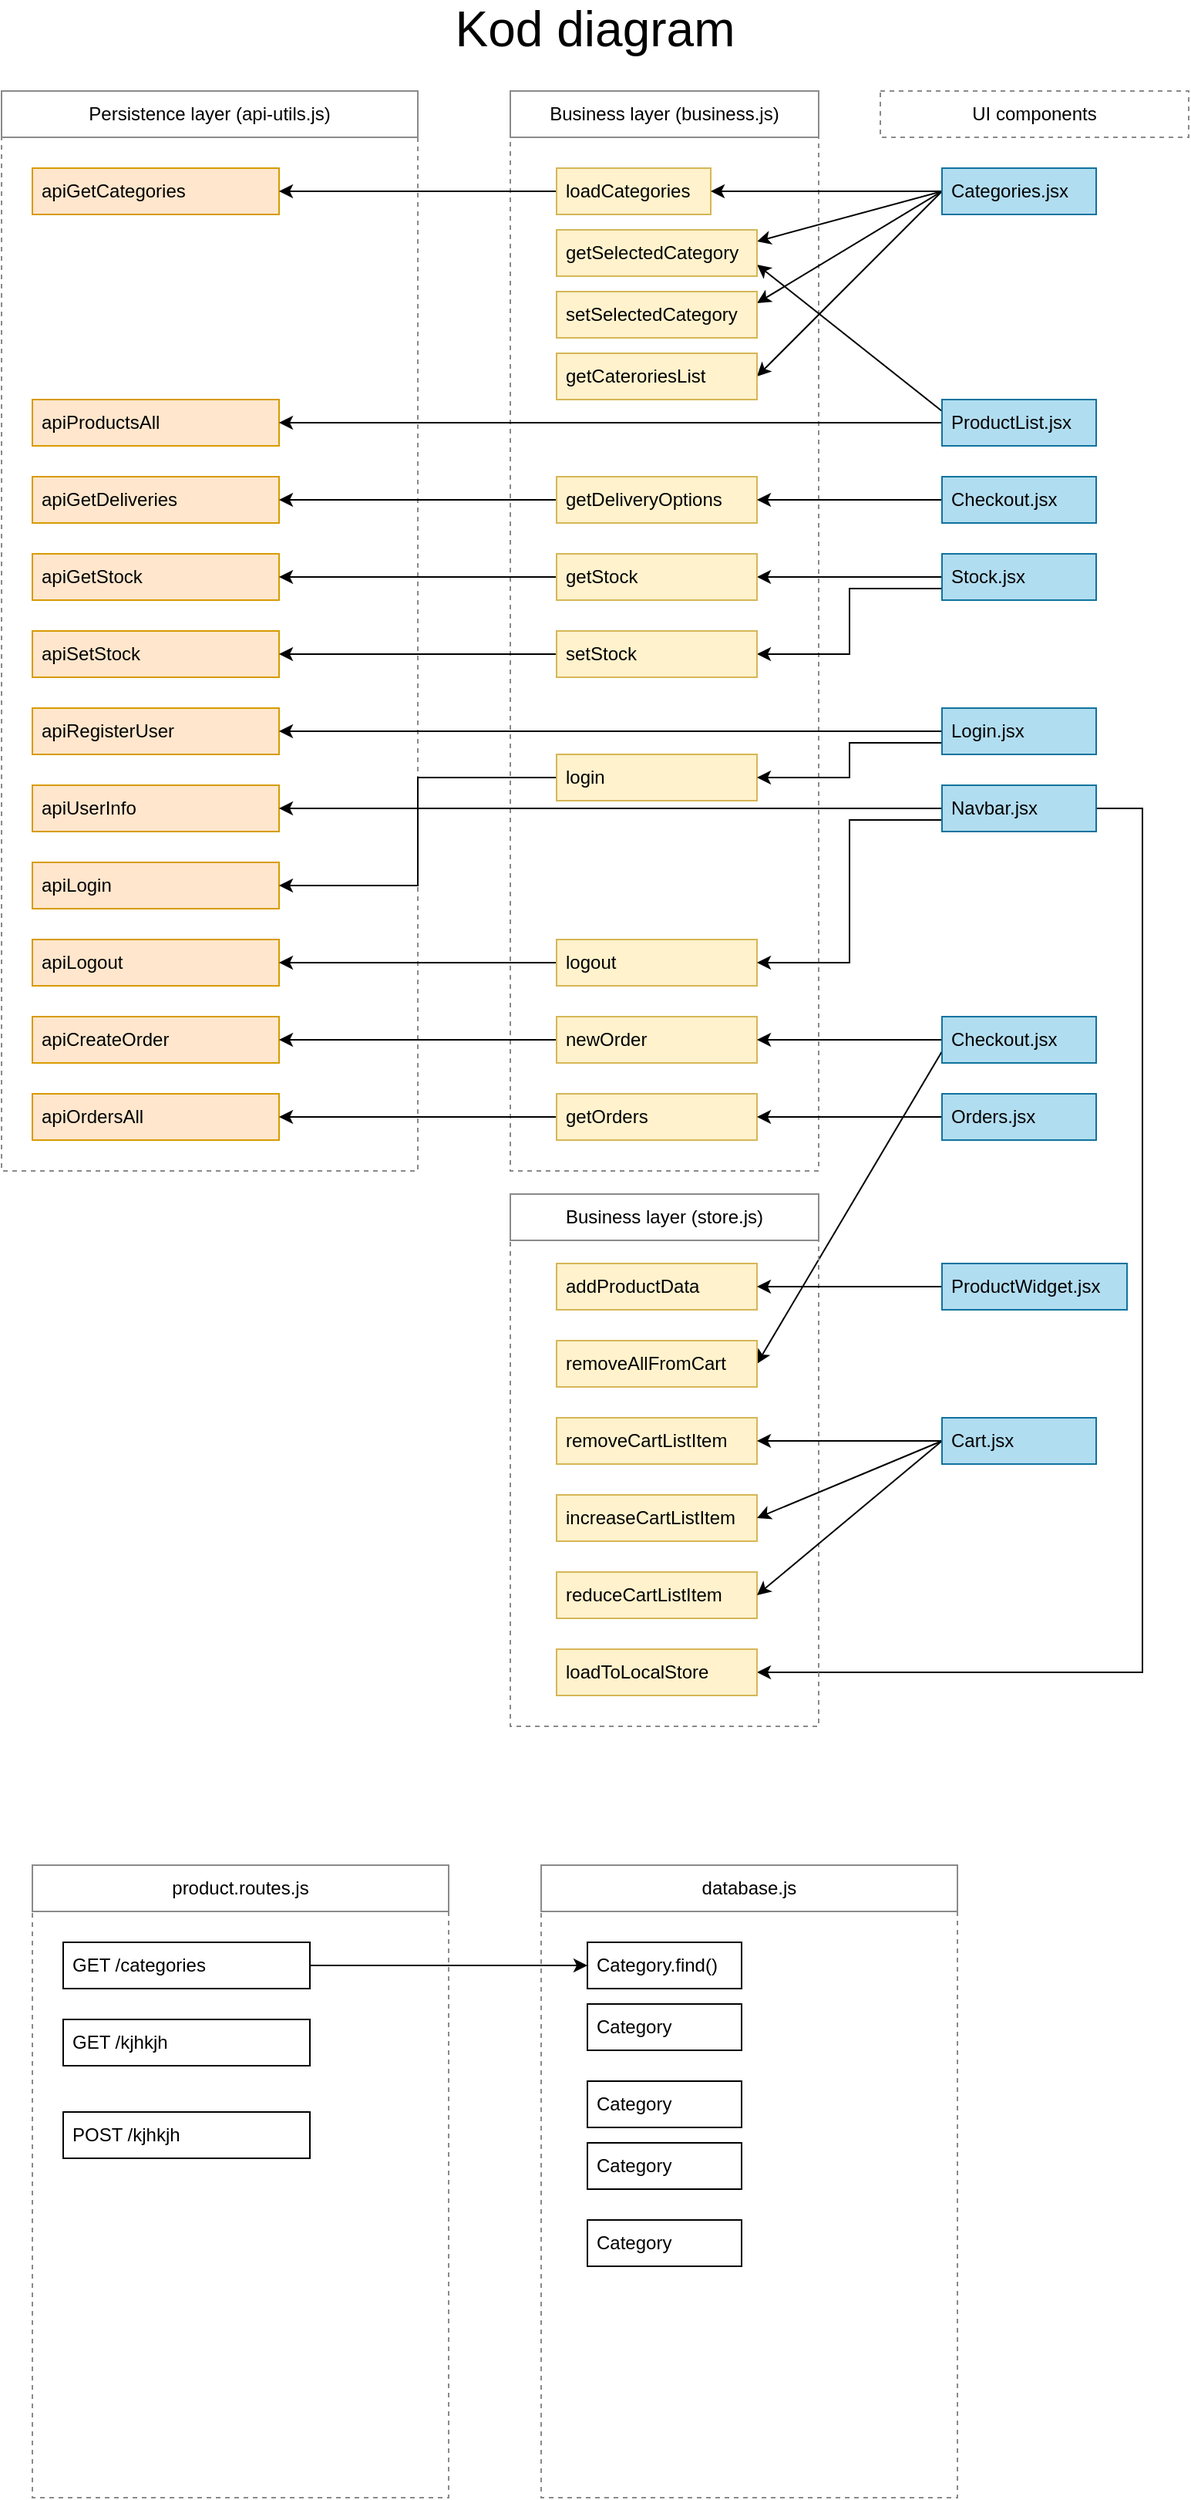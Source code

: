 <mxfile version="14.5.4" type="github">
  <diagram id="MoM5Yc-WdXtT5yfQl9O-" name="Page-1">
    <mxGraphModel dx="1447" dy="1284" grid="1" gridSize="10" guides="1" tooltips="1" connect="1" arrows="1" fold="1" page="1" pageScale="1" pageWidth="827" pageHeight="1169" math="0" shadow="0">
      <root>
        <mxCell id="0" />
        <mxCell id="1" parent="0" />
        <mxCell id="j5chtlUEMOQMWZcri_9O-9" value="&lt;span style=&quot;color: rgba(0 , 0 , 0 , 0) ; font-family: monospace ; font-size: 0px&quot;&gt;%3CmxGraphModel%3E%3Croot%3E%3CmxCell%20id%3D%220%22%2F%3E%3CmxCell%20id%3D%221%22%20parent%3D%220%22%2F%3E%3CmxCell%20id%3D%222%22%20value%3D%22getDeliveryOptions%22%20style%3D%22rounded%3D0%3BwhiteSpace%3Dwrap%3Bhtml%3D1%3Balign%3Dleft%3BspacingLeft%3D4%3BspacingRight%3D4%3BfillColor%3D%23fff2cc%3BstrokeColor%3D%23d6b656%3B%22%20vertex%3D%221%22%20parent%3D%221%22%3E%3CmxGeometry%20x%3D%22380%22%20y%3D%22220%22%20width%3D%22130%22%20height%3D%2230%22%20as%3D%22geometry%22%2F%3E%3C%2FmxCell%3E%3C%2Froot%3E%3C%2FmxGraphModel%3E&lt;/span&gt;" style="rounded=0;whiteSpace=wrap;html=1;dashed=1;strokeColor=#8A8A8A;fillColor=none;align=left;" vertex="1" parent="1">
          <mxGeometry x="350" y="90" width="200" height="700" as="geometry" />
        </mxCell>
        <mxCell id="j5chtlUEMOQMWZcri_9O-7" value="" style="rounded=0;whiteSpace=wrap;html=1;dashed=1;strokeColor=#8A8A8A;fillColor=none;align=left;" vertex="1" parent="1">
          <mxGeometry x="20" y="90" width="270" height="700" as="geometry" />
        </mxCell>
        <mxCell id="j5chtlUEMOQMWZcri_9O-2" value="apiGetCategories" style="rounded=0;whiteSpace=wrap;html=1;align=left;spacingLeft=4;spacingRight=4;fillColor=#ffe6cc;strokeColor=#d79b00;" vertex="1" parent="1">
          <mxGeometry x="40" y="140" width="160" height="30" as="geometry" />
        </mxCell>
        <mxCell id="j5chtlUEMOQMWZcri_9O-3" value="&lt;font style=&quot;font-size: 32px&quot;&gt;Kod diagram&lt;/font&gt;" style="text;html=1;strokeColor=none;fillColor=none;align=center;verticalAlign=middle;whiteSpace=wrap;rounded=0;" vertex="1" parent="1">
          <mxGeometry x="200" y="40" width="410" height="20" as="geometry" />
        </mxCell>
        <mxCell id="j5chtlUEMOQMWZcri_9O-4" value="apiGetDeliveries" style="rounded=0;whiteSpace=wrap;html=1;align=left;spacingLeft=4;spacingRight=4;fillColor=#ffe6cc;strokeColor=#d79b00;" vertex="1" parent="1">
          <mxGeometry x="40" y="340" width="160" height="30" as="geometry" />
        </mxCell>
        <mxCell id="j5chtlUEMOQMWZcri_9O-8" value="Persistence layer (api-utils.js)" style="rounded=0;whiteSpace=wrap;html=1;strokeColor=#8A8A8A;fillColor=none;align=center;" vertex="1" parent="1">
          <mxGeometry x="20" y="90" width="270" height="30" as="geometry" />
        </mxCell>
        <mxCell id="j5chtlUEMOQMWZcri_9O-10" value="Business layer (business.js)" style="rounded=0;whiteSpace=wrap;html=1;strokeColor=#8A8A8A;fillColor=none;align=center;" vertex="1" parent="1">
          <mxGeometry x="350" y="90" width="200" height="30" as="geometry" />
        </mxCell>
        <mxCell id="j5chtlUEMOQMWZcri_9O-36" style="edgeStyle=orthogonalEdgeStyle;rounded=0;orthogonalLoop=1;jettySize=auto;html=1;entryX=1;entryY=0.5;entryDx=0;entryDy=0;" edge="1" parent="1" source="j5chtlUEMOQMWZcri_9O-11" target="j5chtlUEMOQMWZcri_9O-2">
          <mxGeometry relative="1" as="geometry" />
        </mxCell>
        <mxCell id="j5chtlUEMOQMWZcri_9O-11" value="loadCategories" style="rounded=0;whiteSpace=wrap;html=1;align=left;spacingLeft=4;spacingRight=4;fillColor=#fff2cc;strokeColor=#d6b656;" vertex="1" parent="1">
          <mxGeometry x="380" y="140" width="100" height="30" as="geometry" />
        </mxCell>
        <mxCell id="j5chtlUEMOQMWZcri_9O-17" value="" style="rounded=0;whiteSpace=wrap;html=1;dashed=1;strokeColor=#8A8A8A;fillColor=none;align=left;" vertex="1" parent="1">
          <mxGeometry x="40" y="1240" width="270" height="410" as="geometry" />
        </mxCell>
        <mxCell id="j5chtlUEMOQMWZcri_9O-18" value="GET /categories" style="rounded=0;whiteSpace=wrap;html=1;align=left;spacingLeft=4;spacingRight=4;" vertex="1" parent="1">
          <mxGeometry x="60" y="1290" width="160" height="30" as="geometry" />
        </mxCell>
        <mxCell id="j5chtlUEMOQMWZcri_9O-19" value="GET /kjhkjh" style="rounded=0;whiteSpace=wrap;html=1;align=left;spacingLeft=4;spacingRight=4;" vertex="1" parent="1">
          <mxGeometry x="60" y="1340" width="160" height="30" as="geometry" />
        </mxCell>
        <mxCell id="j5chtlUEMOQMWZcri_9O-20" value="POST /kjhkjh" style="rounded=0;whiteSpace=wrap;html=1;align=left;spacingLeft=4;spacingRight=4;" vertex="1" parent="1">
          <mxGeometry x="60" y="1400" width="160" height="30" as="geometry" />
        </mxCell>
        <mxCell id="j5chtlUEMOQMWZcri_9O-21" value="product.routes.js" style="rounded=0;whiteSpace=wrap;html=1;strokeColor=#8A8A8A;fillColor=none;align=center;" vertex="1" parent="1">
          <mxGeometry x="40" y="1240" width="270" height="30" as="geometry" />
        </mxCell>
        <mxCell id="j5chtlUEMOQMWZcri_9O-22" value="" style="rounded=0;whiteSpace=wrap;html=1;dashed=1;strokeColor=#8A8A8A;fillColor=none;align=left;" vertex="1" parent="1">
          <mxGeometry x="370" y="1240" width="270" height="410" as="geometry" />
        </mxCell>
        <mxCell id="j5chtlUEMOQMWZcri_9O-23" value="database.js" style="rounded=0;whiteSpace=wrap;html=1;strokeColor=#8A8A8A;fillColor=none;align=center;" vertex="1" parent="1">
          <mxGeometry x="370" y="1240" width="270" height="30" as="geometry" />
        </mxCell>
        <mxCell id="j5chtlUEMOQMWZcri_9O-24" value="Category.find()" style="rounded=0;whiteSpace=wrap;html=1;align=left;spacingLeft=4;spacingRight=4;" vertex="1" parent="1">
          <mxGeometry x="400" y="1290" width="100" height="30" as="geometry" />
        </mxCell>
        <mxCell id="j5chtlUEMOQMWZcri_9O-25" value="Category" style="rounded=0;whiteSpace=wrap;html=1;align=left;spacingLeft=4;spacingRight=4;" vertex="1" parent="1">
          <mxGeometry x="400" y="1330" width="100" height="30" as="geometry" />
        </mxCell>
        <mxCell id="j5chtlUEMOQMWZcri_9O-26" value="Category" style="rounded=0;whiteSpace=wrap;html=1;align=left;spacingLeft=4;spacingRight=4;" vertex="1" parent="1">
          <mxGeometry x="400" y="1380" width="100" height="30" as="geometry" />
        </mxCell>
        <mxCell id="j5chtlUEMOQMWZcri_9O-27" value="Category" style="rounded=0;whiteSpace=wrap;html=1;align=left;spacingLeft=4;spacingRight=4;" vertex="1" parent="1">
          <mxGeometry x="400" y="1420" width="100" height="30" as="geometry" />
        </mxCell>
        <mxCell id="j5chtlUEMOQMWZcri_9O-28" value="Category" style="rounded=0;whiteSpace=wrap;html=1;align=left;spacingLeft=4;spacingRight=4;" vertex="1" parent="1">
          <mxGeometry x="400" y="1470" width="100" height="30" as="geometry" />
        </mxCell>
        <mxCell id="j5chtlUEMOQMWZcri_9O-29" value="" style="endArrow=classic;html=1;exitX=1;exitY=0.5;exitDx=0;exitDy=0;entryX=0;entryY=0.5;entryDx=0;entryDy=0;" edge="1" parent="1" source="j5chtlUEMOQMWZcri_9O-18" target="j5chtlUEMOQMWZcri_9O-24">
          <mxGeometry width="50" height="50" relative="1" as="geometry">
            <mxPoint x="320" y="1420" as="sourcePoint" />
            <mxPoint x="370" y="1370" as="targetPoint" />
          </mxGeometry>
        </mxCell>
        <mxCell id="j5chtlUEMOQMWZcri_9O-35" style="rounded=0;orthogonalLoop=1;jettySize=auto;html=1;exitX=0;exitY=0.5;exitDx=0;exitDy=0;" edge="1" parent="1" source="j5chtlUEMOQMWZcri_9O-31" target="j5chtlUEMOQMWZcri_9O-11">
          <mxGeometry relative="1" as="geometry" />
        </mxCell>
        <mxCell id="j5chtlUEMOQMWZcri_9O-96" style="rounded=0;orthogonalLoop=1;jettySize=auto;html=1;exitX=0;exitY=0.5;exitDx=0;exitDy=0;entryX=1;entryY=0.25;entryDx=0;entryDy=0;" edge="1" parent="1" source="j5chtlUEMOQMWZcri_9O-31" target="j5chtlUEMOQMWZcri_9O-94">
          <mxGeometry relative="1" as="geometry" />
        </mxCell>
        <mxCell id="j5chtlUEMOQMWZcri_9O-98" style="rounded=0;orthogonalLoop=1;jettySize=auto;html=1;exitX=0;exitY=0.5;exitDx=0;exitDy=0;entryX=1;entryY=0.25;entryDx=0;entryDy=0;" edge="1" parent="1" source="j5chtlUEMOQMWZcri_9O-31" target="j5chtlUEMOQMWZcri_9O-95">
          <mxGeometry relative="1" as="geometry" />
        </mxCell>
        <mxCell id="j5chtlUEMOQMWZcri_9O-100" style="edgeStyle=none;rounded=0;orthogonalLoop=1;jettySize=auto;html=1;exitX=0;exitY=0.5;exitDx=0;exitDy=0;entryX=1;entryY=0.5;entryDx=0;entryDy=0;" edge="1" parent="1" source="j5chtlUEMOQMWZcri_9O-31" target="j5chtlUEMOQMWZcri_9O-99">
          <mxGeometry relative="1" as="geometry" />
        </mxCell>
        <mxCell id="j5chtlUEMOQMWZcri_9O-31" value="Categories.jsx" style="rounded=0;whiteSpace=wrap;html=1;align=left;spacingLeft=4;spacingRight=4;fillColor=#b1ddf0;strokeColor=#10739e;" vertex="1" parent="1">
          <mxGeometry x="630" y="140" width="100" height="30" as="geometry" />
        </mxCell>
        <mxCell id="j5chtlUEMOQMWZcri_9O-33" value="UI components" style="rounded=0;whiteSpace=wrap;html=1;strokeColor=#8A8A8A;fillColor=none;align=center;dashed=1;" vertex="1" parent="1">
          <mxGeometry x="590" y="90" width="200" height="30" as="geometry" />
        </mxCell>
        <mxCell id="j5chtlUEMOQMWZcri_9O-38" style="edgeStyle=orthogonalEdgeStyle;rounded=0;orthogonalLoop=1;jettySize=auto;html=1;" edge="1" parent="1" source="j5chtlUEMOQMWZcri_9O-37" target="j5chtlUEMOQMWZcri_9O-4">
          <mxGeometry relative="1" as="geometry" />
        </mxCell>
        <mxCell id="j5chtlUEMOQMWZcri_9O-37" value="getDeliveryOptions" style="rounded=0;whiteSpace=wrap;html=1;align=left;spacingLeft=4;spacingRight=4;fillColor=#fff2cc;strokeColor=#d6b656;" vertex="1" parent="1">
          <mxGeometry x="380" y="340" width="130" height="30" as="geometry" />
        </mxCell>
        <mxCell id="j5chtlUEMOQMWZcri_9O-40" style="edgeStyle=orthogonalEdgeStyle;rounded=0;orthogonalLoop=1;jettySize=auto;html=1;" edge="1" parent="1" source="j5chtlUEMOQMWZcri_9O-39" target="j5chtlUEMOQMWZcri_9O-37">
          <mxGeometry relative="1" as="geometry" />
        </mxCell>
        <mxCell id="j5chtlUEMOQMWZcri_9O-39" value="Checkout.jsx" style="rounded=0;whiteSpace=wrap;html=1;align=left;spacingLeft=4;spacingRight=4;fillColor=#b1ddf0;strokeColor=#10739e;" vertex="1" parent="1">
          <mxGeometry x="630" y="340" width="100" height="30" as="geometry" />
        </mxCell>
        <mxCell id="j5chtlUEMOQMWZcri_9O-42" value="apiProductsAll" style="rounded=0;whiteSpace=wrap;html=1;align=left;spacingLeft=4;spacingRight=4;fillColor=#ffe6cc;strokeColor=#d79b00;" vertex="1" parent="1">
          <mxGeometry x="40" y="290" width="160" height="30" as="geometry" />
        </mxCell>
        <mxCell id="j5chtlUEMOQMWZcri_9O-51" style="edgeStyle=orthogonalEdgeStyle;rounded=0;orthogonalLoop=1;jettySize=auto;html=1;exitX=0;exitY=0.5;exitDx=0;exitDy=0;entryX=1;entryY=0.5;entryDx=0;entryDy=0;" edge="1" parent="1" source="j5chtlUEMOQMWZcri_9O-43" target="j5chtlUEMOQMWZcri_9O-42">
          <mxGeometry relative="1" as="geometry" />
        </mxCell>
        <mxCell id="j5chtlUEMOQMWZcri_9O-97" style="rounded=0;orthogonalLoop=1;jettySize=auto;html=1;entryX=1;entryY=0.75;entryDx=0;entryDy=0;exitX=0;exitY=0.25;exitDx=0;exitDy=0;" edge="1" parent="1" source="j5chtlUEMOQMWZcri_9O-43" target="j5chtlUEMOQMWZcri_9O-94">
          <mxGeometry relative="1" as="geometry">
            <mxPoint x="640" y="320" as="targetPoint" />
          </mxGeometry>
        </mxCell>
        <mxCell id="j5chtlUEMOQMWZcri_9O-43" value="ProductList.jsx" style="rounded=0;whiteSpace=wrap;html=1;align=left;spacingLeft=4;spacingRight=4;fillColor=#b1ddf0;strokeColor=#10739e;" vertex="1" parent="1">
          <mxGeometry x="630" y="290" width="100" height="30" as="geometry" />
        </mxCell>
        <mxCell id="j5chtlUEMOQMWZcri_9O-48" value="apiGetStock" style="rounded=0;whiteSpace=wrap;html=1;align=left;spacingLeft=4;spacingRight=4;fillColor=#ffe6cc;strokeColor=#d79b00;" vertex="1" parent="1">
          <mxGeometry x="40" y="390" width="160" height="30" as="geometry" />
        </mxCell>
        <mxCell id="j5chtlUEMOQMWZcri_9O-52" style="edgeStyle=orthogonalEdgeStyle;rounded=0;orthogonalLoop=1;jettySize=auto;html=1;exitX=0;exitY=0.5;exitDx=0;exitDy=0;entryX=1;entryY=0.5;entryDx=0;entryDy=0;" edge="1" parent="1" source="j5chtlUEMOQMWZcri_9O-49" target="j5chtlUEMOQMWZcri_9O-50">
          <mxGeometry relative="1" as="geometry" />
        </mxCell>
        <mxCell id="j5chtlUEMOQMWZcri_9O-88" style="edgeStyle=orthogonalEdgeStyle;rounded=0;orthogonalLoop=1;jettySize=auto;html=1;exitX=0;exitY=0.75;exitDx=0;exitDy=0;entryX=1;entryY=0.5;entryDx=0;entryDy=0;" edge="1" parent="1" source="j5chtlUEMOQMWZcri_9O-49" target="j5chtlUEMOQMWZcri_9O-62">
          <mxGeometry relative="1" as="geometry" />
        </mxCell>
        <mxCell id="j5chtlUEMOQMWZcri_9O-49" value="Stock.jsx" style="rounded=0;whiteSpace=wrap;html=1;align=left;spacingLeft=4;spacingRight=4;fillColor=#b1ddf0;strokeColor=#10739e;" vertex="1" parent="1">
          <mxGeometry x="630" y="390" width="100" height="30" as="geometry" />
        </mxCell>
        <mxCell id="j5chtlUEMOQMWZcri_9O-53" style="edgeStyle=orthogonalEdgeStyle;rounded=0;orthogonalLoop=1;jettySize=auto;html=1;exitX=0;exitY=0.5;exitDx=0;exitDy=0;entryX=1;entryY=0.5;entryDx=0;entryDy=0;" edge="1" parent="1" source="j5chtlUEMOQMWZcri_9O-50" target="j5chtlUEMOQMWZcri_9O-48">
          <mxGeometry relative="1" as="geometry" />
        </mxCell>
        <mxCell id="j5chtlUEMOQMWZcri_9O-50" value="getStock" style="rounded=0;whiteSpace=wrap;html=1;align=left;spacingLeft=4;spacingRight=4;fillColor=#fff2cc;strokeColor=#d6b656;" vertex="1" parent="1">
          <mxGeometry x="380" y="390" width="130" height="30" as="geometry" />
        </mxCell>
        <mxCell id="j5chtlUEMOQMWZcri_9O-55" value="apiSetStock" style="rounded=0;whiteSpace=wrap;html=1;align=left;spacingLeft=4;spacingRight=4;fillColor=#ffe6cc;strokeColor=#d79b00;" vertex="1" parent="1">
          <mxGeometry x="40" y="440" width="160" height="30" as="geometry" />
        </mxCell>
        <mxCell id="j5chtlUEMOQMWZcri_9O-56" value="apiRegisterUser" style="rounded=0;whiteSpace=wrap;html=1;align=left;spacingLeft=4;spacingRight=4;fillColor=#ffe6cc;strokeColor=#d79b00;" vertex="1" parent="1">
          <mxGeometry x="40" y="490" width="160" height="30" as="geometry" />
        </mxCell>
        <mxCell id="j5chtlUEMOQMWZcri_9O-57" value="apiUserInfo" style="rounded=0;whiteSpace=wrap;html=1;align=left;spacingLeft=4;spacingRight=4;fillColor=#ffe6cc;strokeColor=#d79b00;" vertex="1" parent="1">
          <mxGeometry x="40" y="540" width="160" height="30" as="geometry" />
        </mxCell>
        <mxCell id="j5chtlUEMOQMWZcri_9O-58" value="apiLogin" style="rounded=0;whiteSpace=wrap;html=1;align=left;spacingLeft=4;spacingRight=4;fillColor=#ffe6cc;strokeColor=#d79b00;" vertex="1" parent="1">
          <mxGeometry x="40" y="590" width="160" height="30" as="geometry" />
        </mxCell>
        <mxCell id="j5chtlUEMOQMWZcri_9O-59" value="apiLogout" style="rounded=0;whiteSpace=wrap;html=1;align=left;spacingLeft=4;spacingRight=4;fillColor=#ffe6cc;strokeColor=#d79b00;" vertex="1" parent="1">
          <mxGeometry x="40" y="640" width="160" height="30" as="geometry" />
        </mxCell>
        <mxCell id="j5chtlUEMOQMWZcri_9O-60" value="apiCreateOrder" style="rounded=0;whiteSpace=wrap;html=1;align=left;spacingLeft=4;spacingRight=4;fillColor=#ffe6cc;strokeColor=#d79b00;" vertex="1" parent="1">
          <mxGeometry x="40" y="690" width="160" height="30" as="geometry" />
        </mxCell>
        <mxCell id="j5chtlUEMOQMWZcri_9O-61" value="apiOrdersAll" style="rounded=0;whiteSpace=wrap;html=1;align=left;spacingLeft=4;spacingRight=4;fillColor=#ffe6cc;strokeColor=#d79b00;" vertex="1" parent="1">
          <mxGeometry x="40" y="740" width="160" height="30" as="geometry" />
        </mxCell>
        <mxCell id="j5chtlUEMOQMWZcri_9O-87" style="edgeStyle=orthogonalEdgeStyle;rounded=0;orthogonalLoop=1;jettySize=auto;html=1;" edge="1" parent="1" source="j5chtlUEMOQMWZcri_9O-62" target="j5chtlUEMOQMWZcri_9O-55">
          <mxGeometry relative="1" as="geometry" />
        </mxCell>
        <mxCell id="j5chtlUEMOQMWZcri_9O-62" value="setStock" style="rounded=0;whiteSpace=wrap;html=1;align=left;spacingLeft=4;spacingRight=4;fillColor=#fff2cc;strokeColor=#d6b656;" vertex="1" parent="1">
          <mxGeometry x="380" y="440" width="130" height="30" as="geometry" />
        </mxCell>
        <mxCell id="j5chtlUEMOQMWZcri_9O-82" style="edgeStyle=orthogonalEdgeStyle;rounded=0;orthogonalLoop=1;jettySize=auto;html=1;entryX=1;entryY=0.5;entryDx=0;entryDy=0;" edge="1" parent="1" source="j5chtlUEMOQMWZcri_9O-68" target="j5chtlUEMOQMWZcri_9O-58">
          <mxGeometry relative="1" as="geometry" />
        </mxCell>
        <mxCell id="j5chtlUEMOQMWZcri_9O-68" value="login" style="rounded=0;whiteSpace=wrap;html=1;align=left;spacingLeft=4;spacingRight=4;fillColor=#fff2cc;strokeColor=#d6b656;" vertex="1" parent="1">
          <mxGeometry x="380" y="520" width="130" height="30" as="geometry" />
        </mxCell>
        <mxCell id="j5chtlUEMOQMWZcri_9O-84" style="edgeStyle=orthogonalEdgeStyle;rounded=0;orthogonalLoop=1;jettySize=auto;html=1;entryX=1;entryY=0.5;entryDx=0;entryDy=0;" edge="1" parent="1" source="j5chtlUEMOQMWZcri_9O-69" target="j5chtlUEMOQMWZcri_9O-59">
          <mxGeometry relative="1" as="geometry" />
        </mxCell>
        <mxCell id="j5chtlUEMOQMWZcri_9O-69" value="logout" style="rounded=0;whiteSpace=wrap;html=1;align=left;spacingLeft=4;spacingRight=4;fillColor=#fff2cc;strokeColor=#d6b656;" vertex="1" parent="1">
          <mxGeometry x="380" y="640" width="130" height="30" as="geometry" />
        </mxCell>
        <mxCell id="j5chtlUEMOQMWZcri_9O-85" style="edgeStyle=orthogonalEdgeStyle;rounded=0;orthogonalLoop=1;jettySize=auto;html=1;entryX=1;entryY=0.5;entryDx=0;entryDy=0;" edge="1" parent="1" source="j5chtlUEMOQMWZcri_9O-70" target="j5chtlUEMOQMWZcri_9O-60">
          <mxGeometry relative="1" as="geometry" />
        </mxCell>
        <mxCell id="j5chtlUEMOQMWZcri_9O-70" value="newOrder" style="rounded=0;whiteSpace=wrap;html=1;align=left;spacingLeft=4;spacingRight=4;fillColor=#fff2cc;strokeColor=#d6b656;" vertex="1" parent="1">
          <mxGeometry x="380" y="690" width="130" height="30" as="geometry" />
        </mxCell>
        <mxCell id="j5chtlUEMOQMWZcri_9O-86" style="edgeStyle=orthogonalEdgeStyle;rounded=0;orthogonalLoop=1;jettySize=auto;html=1;entryX=1;entryY=0.5;entryDx=0;entryDy=0;" edge="1" parent="1" source="j5chtlUEMOQMWZcri_9O-71" target="j5chtlUEMOQMWZcri_9O-61">
          <mxGeometry relative="1" as="geometry" />
        </mxCell>
        <mxCell id="j5chtlUEMOQMWZcri_9O-71" value="getOrders" style="rounded=0;whiteSpace=wrap;html=1;align=left;spacingLeft=4;spacingRight=4;fillColor=#fff2cc;strokeColor=#d6b656;" vertex="1" parent="1">
          <mxGeometry x="380" y="740" width="130" height="30" as="geometry" />
        </mxCell>
        <mxCell id="j5chtlUEMOQMWZcri_9O-79" style="edgeStyle=orthogonalEdgeStyle;rounded=0;orthogonalLoop=1;jettySize=auto;html=1;entryX=1;entryY=0.5;entryDx=0;entryDy=0;" edge="1" parent="1" source="j5chtlUEMOQMWZcri_9O-73" target="j5chtlUEMOQMWZcri_9O-56">
          <mxGeometry relative="1" as="geometry" />
        </mxCell>
        <mxCell id="j5chtlUEMOQMWZcri_9O-89" style="edgeStyle=orthogonalEdgeStyle;rounded=0;orthogonalLoop=1;jettySize=auto;html=1;exitX=0;exitY=0.75;exitDx=0;exitDy=0;entryX=1;entryY=0.5;entryDx=0;entryDy=0;" edge="1" parent="1" source="j5chtlUEMOQMWZcri_9O-73" target="j5chtlUEMOQMWZcri_9O-68">
          <mxGeometry relative="1" as="geometry" />
        </mxCell>
        <mxCell id="j5chtlUEMOQMWZcri_9O-73" value="Login.jsx" style="rounded=0;whiteSpace=wrap;html=1;align=left;spacingLeft=4;spacingRight=4;fillColor=#b1ddf0;strokeColor=#10739e;" vertex="1" parent="1">
          <mxGeometry x="630" y="490" width="100" height="30" as="geometry" />
        </mxCell>
        <mxCell id="j5chtlUEMOQMWZcri_9O-81" style="edgeStyle=orthogonalEdgeStyle;rounded=0;orthogonalLoop=1;jettySize=auto;html=1;" edge="1" parent="1" source="j5chtlUEMOQMWZcri_9O-74" target="j5chtlUEMOQMWZcri_9O-57">
          <mxGeometry relative="1" as="geometry" />
        </mxCell>
        <mxCell id="j5chtlUEMOQMWZcri_9O-90" style="edgeStyle=orthogonalEdgeStyle;rounded=0;orthogonalLoop=1;jettySize=auto;html=1;exitX=0;exitY=0.75;exitDx=0;exitDy=0;entryX=1;entryY=0.5;entryDx=0;entryDy=0;" edge="1" parent="1" source="j5chtlUEMOQMWZcri_9O-74" target="j5chtlUEMOQMWZcri_9O-69">
          <mxGeometry relative="1" as="geometry" />
        </mxCell>
        <mxCell id="j5chtlUEMOQMWZcri_9O-120" style="edgeStyle=elbowEdgeStyle;rounded=0;orthogonalLoop=1;jettySize=auto;html=1;entryX=1;entryY=0.5;entryDx=0;entryDy=0;" edge="1" parent="1" source="j5chtlUEMOQMWZcri_9O-74" target="j5chtlUEMOQMWZcri_9O-108">
          <mxGeometry relative="1" as="geometry">
            <Array as="points">
              <mxPoint x="760" y="750" />
              <mxPoint x="770" y="850" />
            </Array>
          </mxGeometry>
        </mxCell>
        <mxCell id="j5chtlUEMOQMWZcri_9O-74" value="Navbar.jsx" style="rounded=0;whiteSpace=wrap;html=1;align=left;spacingLeft=4;spacingRight=4;fillColor=#b1ddf0;strokeColor=#10739e;" vertex="1" parent="1">
          <mxGeometry x="630" y="540" width="100" height="30" as="geometry" />
        </mxCell>
        <mxCell id="j5chtlUEMOQMWZcri_9O-92" style="edgeStyle=orthogonalEdgeStyle;rounded=0;orthogonalLoop=1;jettySize=auto;html=1;entryX=1;entryY=0.5;entryDx=0;entryDy=0;exitX=0;exitY=0.5;exitDx=0;exitDy=0;" edge="1" parent="1" source="j5chtlUEMOQMWZcri_9O-76" target="j5chtlUEMOQMWZcri_9O-70">
          <mxGeometry relative="1" as="geometry">
            <mxPoint x="600" y="750" as="sourcePoint" />
          </mxGeometry>
        </mxCell>
        <mxCell id="j5chtlUEMOQMWZcri_9O-113" style="edgeStyle=none;rounded=0;orthogonalLoop=1;jettySize=auto;html=1;exitX=0;exitY=0.75;exitDx=0;exitDy=0;entryX=1;entryY=0.5;entryDx=0;entryDy=0;" edge="1" parent="1" source="j5chtlUEMOQMWZcri_9O-76" target="j5chtlUEMOQMWZcri_9O-104">
          <mxGeometry relative="1" as="geometry" />
        </mxCell>
        <mxCell id="j5chtlUEMOQMWZcri_9O-76" value="Checkout.jsx" style="rounded=0;whiteSpace=wrap;html=1;align=left;spacingLeft=4;spacingRight=4;fillColor=#b1ddf0;strokeColor=#10739e;" vertex="1" parent="1">
          <mxGeometry x="630" y="690" width="100" height="30" as="geometry" />
        </mxCell>
        <mxCell id="j5chtlUEMOQMWZcri_9O-93" style="edgeStyle=orthogonalEdgeStyle;rounded=0;orthogonalLoop=1;jettySize=auto;html=1;entryX=1;entryY=0.5;entryDx=0;entryDy=0;" edge="1" parent="1" source="j5chtlUEMOQMWZcri_9O-77" target="j5chtlUEMOQMWZcri_9O-71">
          <mxGeometry relative="1" as="geometry" />
        </mxCell>
        <mxCell id="j5chtlUEMOQMWZcri_9O-77" value="Orders.jsx" style="rounded=0;whiteSpace=wrap;html=1;align=left;spacingLeft=4;spacingRight=4;fillColor=#b1ddf0;strokeColor=#10739e;" vertex="1" parent="1">
          <mxGeometry x="630" y="740" width="100" height="30" as="geometry" />
        </mxCell>
        <mxCell id="j5chtlUEMOQMWZcri_9O-94" value="getSelectedCategory" style="rounded=0;whiteSpace=wrap;html=1;align=left;spacingLeft=4;spacingRight=4;fillColor=#fff2cc;strokeColor=#d6b656;" vertex="1" parent="1">
          <mxGeometry x="380" y="180" width="130" height="30" as="geometry" />
        </mxCell>
        <mxCell id="j5chtlUEMOQMWZcri_9O-95" value="setSelectedCategory" style="rounded=0;whiteSpace=wrap;html=1;align=left;spacingLeft=4;spacingRight=4;fillColor=#fff2cc;strokeColor=#d6b656;" vertex="1" parent="1">
          <mxGeometry x="380" y="220" width="130" height="30" as="geometry" />
        </mxCell>
        <mxCell id="j5chtlUEMOQMWZcri_9O-99" value="getCateroriesList" style="rounded=0;whiteSpace=wrap;html=1;align=left;spacingLeft=4;spacingRight=4;fillColor=#fff2cc;strokeColor=#d6b656;" vertex="1" parent="1">
          <mxGeometry x="380" y="260" width="130" height="30" as="geometry" />
        </mxCell>
        <mxCell id="j5chtlUEMOQMWZcri_9O-101" value="&lt;span style=&quot;color: rgba(0 , 0 , 0 , 0) ; font-family: monospace ; font-size: 0px&quot;&gt;%3CmxGraphModel%3E%3Croot%3E%3CmxCell%20id%3D%220%22%2F%3E%3CmxCell%20id%3D%221%22%20parent%3D%220%22%2F%3E%3CmxCell%20id%3D%222%22%20value%3D%22getDeliveryOptions%22%20style%3D%22rounded%3D0%3BwhiteSpace%3Dwrap%3Bhtml%3D1%3Balign%3Dleft%3BspacingLeft%3D4%3BspacingRight%3D4%3BfillColor%3D%23fff2cc%3BstrokeColor%3D%23d6b656%3B%22%20vertex%3D%221%22%20parent%3D%221%22%3E%3CmxGeometry%20x%3D%22380%22%20y%3D%22220%22%20width%3D%22130%22%20height%3D%2230%22%20as%3D%22geometry%22%2F%3E%3C%2FmxCell%3E%3C%2Froot%3E%3C%2FmxGraphModel%3E&lt;/span&gt;" style="rounded=0;whiteSpace=wrap;html=1;dashed=1;strokeColor=#8A8A8A;fillColor=none;align=left;" vertex="1" parent="1">
          <mxGeometry x="350" y="835" width="200" height="315" as="geometry" />
        </mxCell>
        <mxCell id="j5chtlUEMOQMWZcri_9O-102" value="Business layer (store.js)" style="rounded=0;whiteSpace=wrap;html=1;strokeColor=#8A8A8A;fillColor=none;align=center;" vertex="1" parent="1">
          <mxGeometry x="350" y="805" width="200" height="30" as="geometry" />
        </mxCell>
        <mxCell id="j5chtlUEMOQMWZcri_9O-103" value="addProductData" style="rounded=0;whiteSpace=wrap;html=1;align=left;spacingLeft=4;spacingRight=4;fillColor=#fff2cc;strokeColor=#d6b656;" vertex="1" parent="1">
          <mxGeometry x="380" y="850" width="130" height="30" as="geometry" />
        </mxCell>
        <mxCell id="j5chtlUEMOQMWZcri_9O-104" value="removeAllFromCart" style="rounded=0;whiteSpace=wrap;html=1;align=left;spacingLeft=4;spacingRight=4;fillColor=#fff2cc;strokeColor=#d6b656;" vertex="1" parent="1">
          <mxGeometry x="380" y="900" width="130" height="30" as="geometry" />
        </mxCell>
        <mxCell id="j5chtlUEMOQMWZcri_9O-105" value="removeCartListItem" style="rounded=0;whiteSpace=wrap;html=1;align=left;spacingLeft=4;spacingRight=4;fillColor=#fff2cc;strokeColor=#d6b656;" vertex="1" parent="1">
          <mxGeometry x="380" y="950" width="130" height="30" as="geometry" />
        </mxCell>
        <mxCell id="j5chtlUEMOQMWZcri_9O-106" value="increaseCartListItem" style="rounded=0;whiteSpace=wrap;html=1;align=left;spacingLeft=4;spacingRight=4;fillColor=#fff2cc;strokeColor=#d6b656;" vertex="1" parent="1">
          <mxGeometry x="380" y="1000" width="130" height="30" as="geometry" />
        </mxCell>
        <mxCell id="j5chtlUEMOQMWZcri_9O-107" value="reduceCartListItem" style="rounded=0;whiteSpace=wrap;html=1;align=left;spacingLeft=4;spacingRight=4;fillColor=#fff2cc;strokeColor=#d6b656;" vertex="1" parent="1">
          <mxGeometry x="380" y="1050" width="130" height="30" as="geometry" />
        </mxCell>
        <mxCell id="j5chtlUEMOQMWZcri_9O-108" value="loadToLocalStore" style="rounded=0;whiteSpace=wrap;html=1;align=left;spacingLeft=4;spacingRight=4;fillColor=#fff2cc;strokeColor=#d6b656;" vertex="1" parent="1">
          <mxGeometry x="380" y="1100" width="130" height="30" as="geometry" />
        </mxCell>
        <mxCell id="j5chtlUEMOQMWZcri_9O-112" style="edgeStyle=none;rounded=0;orthogonalLoop=1;jettySize=auto;html=1;exitX=0;exitY=0.5;exitDx=0;exitDy=0;entryX=1;entryY=0.5;entryDx=0;entryDy=0;" edge="1" parent="1" source="j5chtlUEMOQMWZcri_9O-109" target="j5chtlUEMOQMWZcri_9O-103">
          <mxGeometry relative="1" as="geometry" />
        </mxCell>
        <mxCell id="j5chtlUEMOQMWZcri_9O-109" value="ProductWidget.jsx" style="rounded=0;whiteSpace=wrap;html=1;align=left;spacingLeft=4;spacingRight=4;fillColor=#b1ddf0;strokeColor=#10739e;" vertex="1" parent="1">
          <mxGeometry x="630" y="850" width="120" height="30" as="geometry" />
        </mxCell>
        <mxCell id="j5chtlUEMOQMWZcri_9O-115" style="edgeStyle=none;rounded=0;orthogonalLoop=1;jettySize=auto;html=1;exitX=0;exitY=0.5;exitDx=0;exitDy=0;entryX=1;entryY=0.5;entryDx=0;entryDy=0;" edge="1" parent="1" source="j5chtlUEMOQMWZcri_9O-114" target="j5chtlUEMOQMWZcri_9O-105">
          <mxGeometry relative="1" as="geometry" />
        </mxCell>
        <mxCell id="j5chtlUEMOQMWZcri_9O-116" style="edgeStyle=none;rounded=0;orthogonalLoop=1;jettySize=auto;html=1;exitX=0;exitY=0.5;exitDx=0;exitDy=0;entryX=1;entryY=0.5;entryDx=0;entryDy=0;" edge="1" parent="1" source="j5chtlUEMOQMWZcri_9O-114" target="j5chtlUEMOQMWZcri_9O-106">
          <mxGeometry relative="1" as="geometry" />
        </mxCell>
        <mxCell id="j5chtlUEMOQMWZcri_9O-117" style="edgeStyle=none;rounded=0;orthogonalLoop=1;jettySize=auto;html=1;exitX=0;exitY=0.5;exitDx=0;exitDy=0;entryX=1;entryY=0.5;entryDx=0;entryDy=0;" edge="1" parent="1" source="j5chtlUEMOQMWZcri_9O-114" target="j5chtlUEMOQMWZcri_9O-107">
          <mxGeometry relative="1" as="geometry" />
        </mxCell>
        <mxCell id="j5chtlUEMOQMWZcri_9O-114" value="Cart.jsx" style="rounded=0;whiteSpace=wrap;html=1;align=left;spacingLeft=4;spacingRight=4;fillColor=#b1ddf0;strokeColor=#10739e;" vertex="1" parent="1">
          <mxGeometry x="630" y="950" width="100" height="30" as="geometry" />
        </mxCell>
      </root>
    </mxGraphModel>
  </diagram>
</mxfile>
